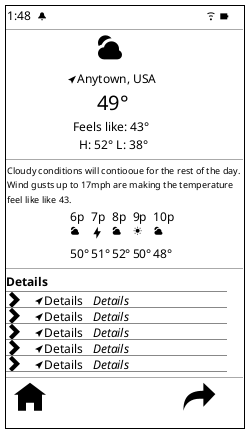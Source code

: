 @startsalt
skinparam rectangle rounded
{+
' Device Status
    {1:48  <&bell>                           <&wifi> <&battery-full>}
--
'Dashboard
{
               <&cloudy*3>
          <&location>Anytown, USA
               <size:20>49°
           Feels like: 43°
            H: 52° L: 38°
}
--
'Summary
{
<size:9>Cloudy conditions will contiooue for the rest of the day.
<size:9>Wind gusts up to 17mph are making the temperature 
<size:9>feel like like 43.
    
    
    {
              | 6p | 7p | 8p | 9p | 10p
              |<&cloudy>| <&bolt*1.5> | <&cloudy>| <&sun>| <&cloudy>
               | 50° | 51° | 52° | 50° | 48°     
     }

}
--
'Detail
<b>Details
{T-
    <&chevron-right*2> | <&location>Details | <i>Details| .| .|.|.| .|.|.
    <&chevron-right*2> | <&location>Details | <i>Details
    <&chevron-right*2> | <&location>Details| <i>Details
    <&chevron-right*2> | <&location>Details| <i>Details
    <&chevron-right*2> | <&location>Details| <i>Details
} 

{

}
--
{
     <&home*4>                        <&share*4>
}
}


@endsa